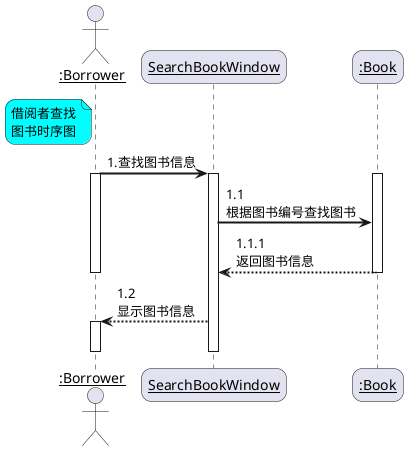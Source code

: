 @startuml
skinparam sequenceArrowThickness 2
skinparam roundcorner 20
skinparam maxmessagesize 60
skinparam sequenceParticipant underline

actor ":Borrower" as User
note left of User #aqua
	借阅者查找
	图书时序图
end note
participant "SearchBookWindow" as A
participant ":Book" as B
User -> A: 1.查找图书信息
activate User
activate A
activate B
A -> B: 1.1 根据图书编号查找图书
B --> A: 1.1.1 返回图书信息
deactivate User
deactivate B
A -->User:1.2 显示图书信息
activate User
deactivate User
deactivate A
@enduml
